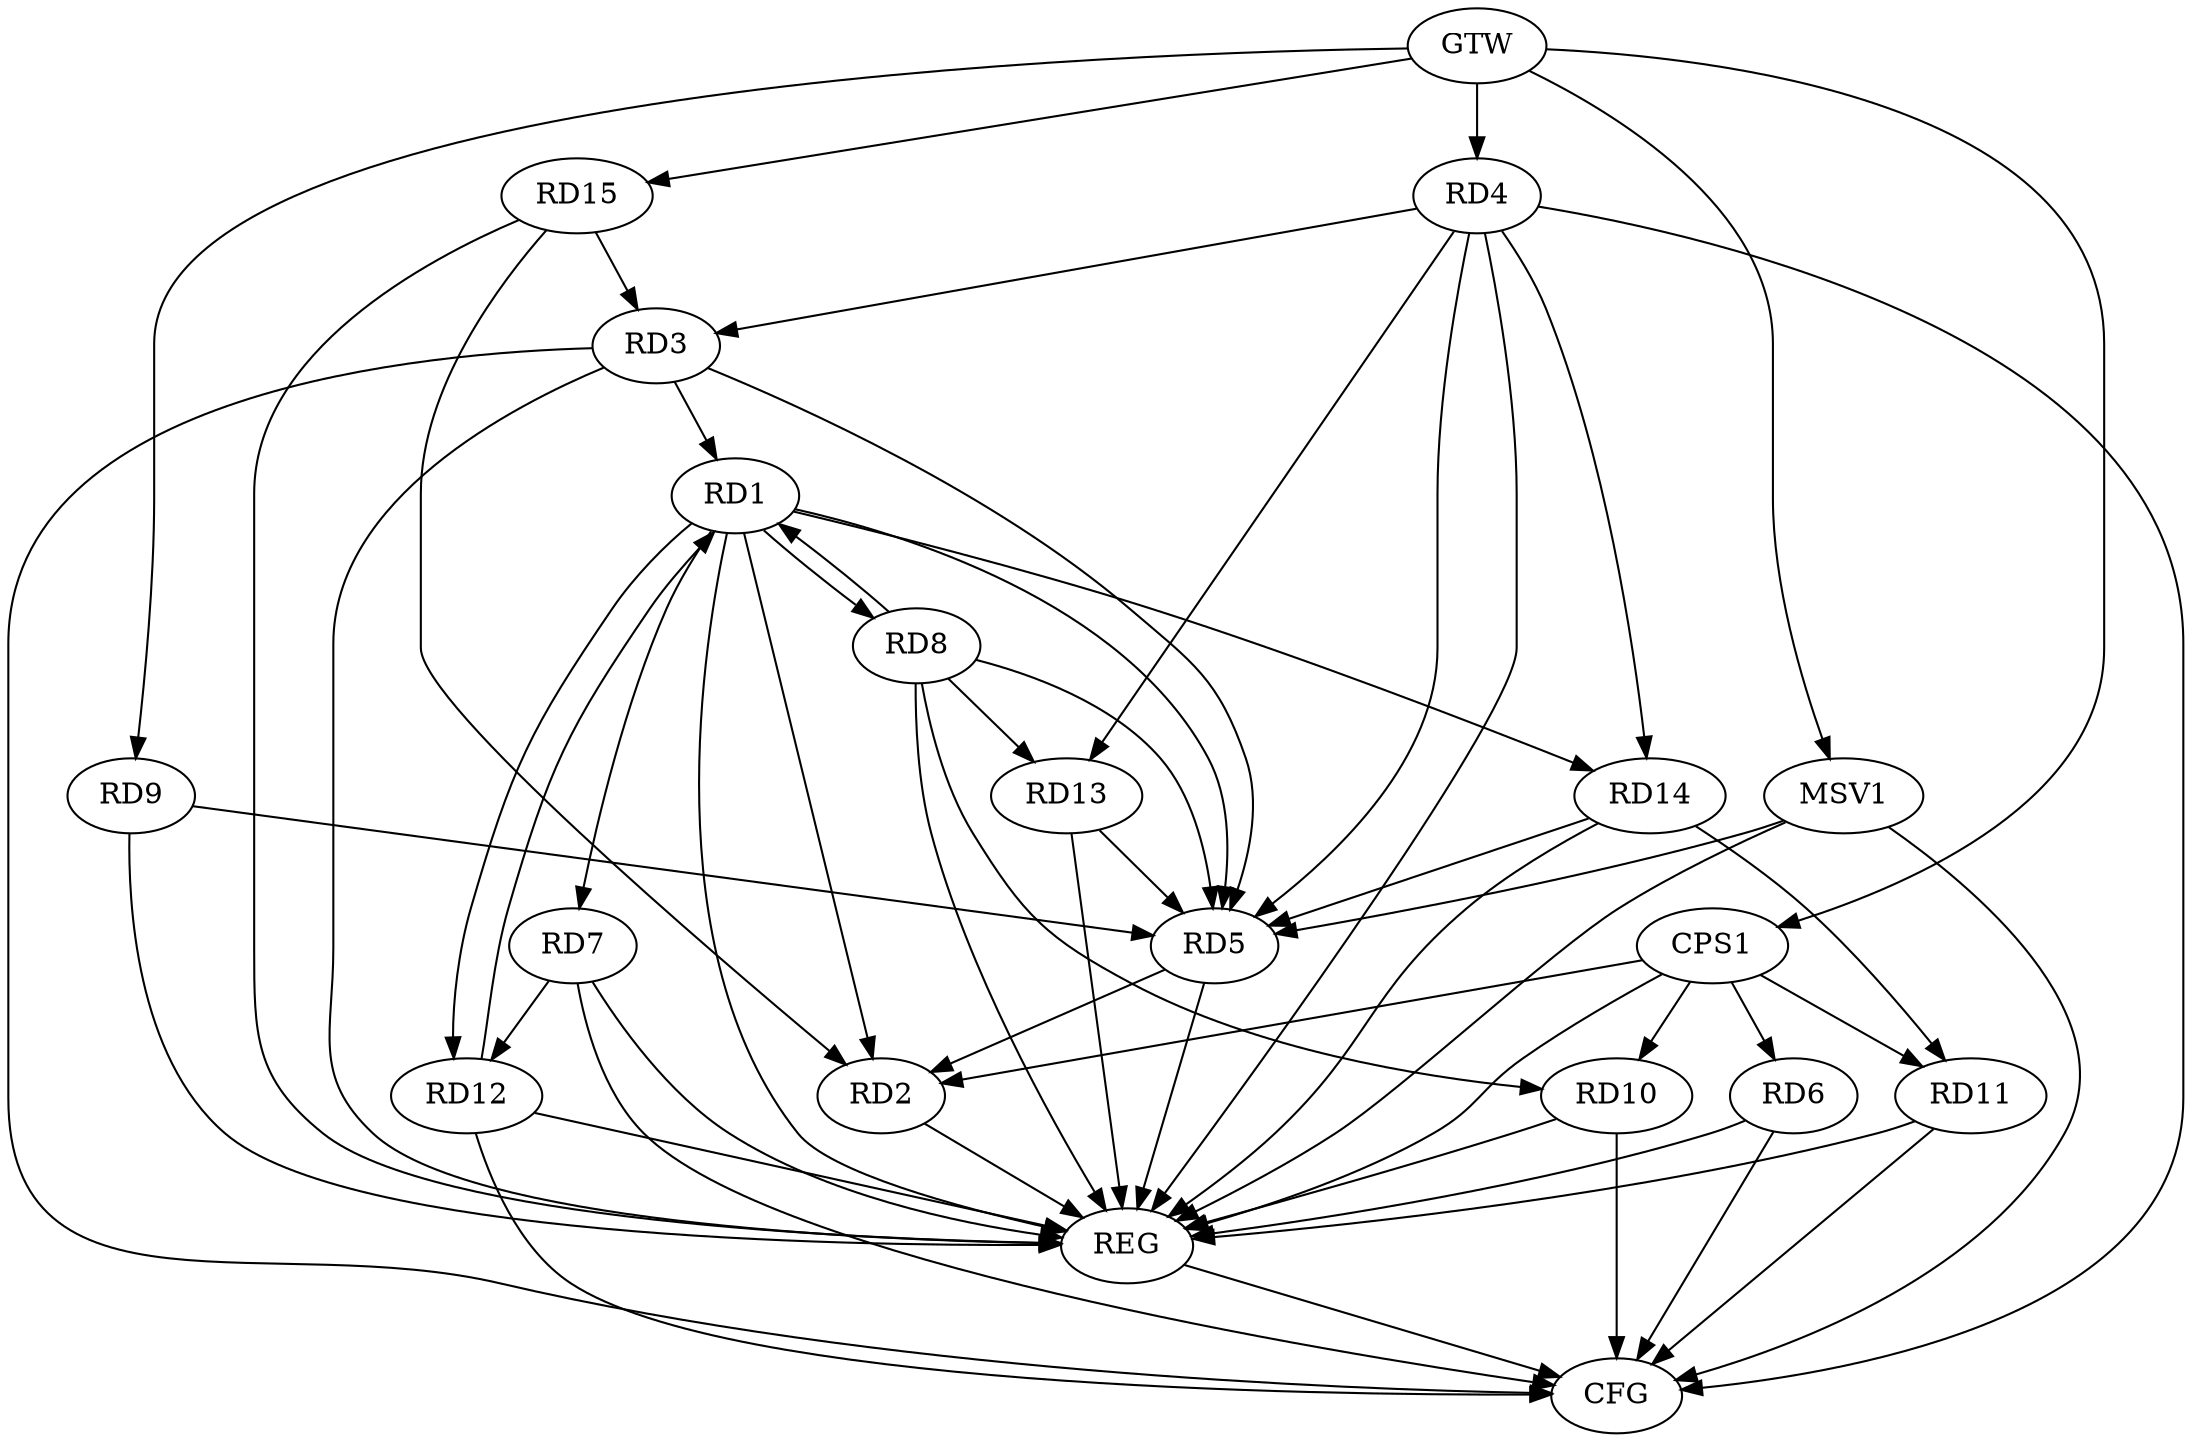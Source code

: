 strict digraph G {
  RD1 [ label="RD1" ];
  RD2 [ label="RD2" ];
  RD3 [ label="RD3" ];
  RD4 [ label="RD4" ];
  RD5 [ label="RD5" ];
  RD6 [ label="RD6" ];
  RD7 [ label="RD7" ];
  RD8 [ label="RD8" ];
  RD9 [ label="RD9" ];
  RD10 [ label="RD10" ];
  RD11 [ label="RD11" ];
  RD12 [ label="RD12" ];
  RD13 [ label="RD13" ];
  RD14 [ label="RD14" ];
  RD15 [ label="RD15" ];
  CPS1 [ label="CPS1" ];
  GTW [ label="GTW" ];
  REG [ label="REG" ];
  CFG [ label="CFG" ];
  MSV1 [ label="MSV1" ];
  RD1 -> RD2;
  RD3 -> RD1;
  RD1 -> RD5;
  RD1 -> RD7;
  RD1 -> RD8;
  RD8 -> RD1;
  RD1 -> RD12;
  RD12 -> RD1;
  RD1 -> RD14;
  RD5 -> RD2;
  RD15 -> RD2;
  RD4 -> RD3;
  RD3 -> RD5;
  RD15 -> RD3;
  RD4 -> RD5;
  RD4 -> RD13;
  RD4 -> RD14;
  RD8 -> RD5;
  RD9 -> RD5;
  RD13 -> RD5;
  RD14 -> RD5;
  RD7 -> RD12;
  RD8 -> RD10;
  RD8 -> RD13;
  RD14 -> RD11;
  CPS1 -> RD2;
  CPS1 -> RD6;
  CPS1 -> RD10;
  CPS1 -> RD11;
  GTW -> RD4;
  GTW -> RD9;
  GTW -> RD15;
  GTW -> CPS1;
  RD1 -> REG;
  RD2 -> REG;
  RD3 -> REG;
  RD4 -> REG;
  RD5 -> REG;
  RD6 -> REG;
  RD7 -> REG;
  RD8 -> REG;
  RD9 -> REG;
  RD10 -> REG;
  RD11 -> REG;
  RD12 -> REG;
  RD13 -> REG;
  RD14 -> REG;
  RD15 -> REG;
  CPS1 -> REG;
  RD11 -> CFG;
  RD4 -> CFG;
  RD12 -> CFG;
  RD6 -> CFG;
  RD3 -> CFG;
  RD10 -> CFG;
  RD7 -> CFG;
  REG -> CFG;
  MSV1 -> RD5;
  GTW -> MSV1;
  MSV1 -> REG;
  MSV1 -> CFG;
}
